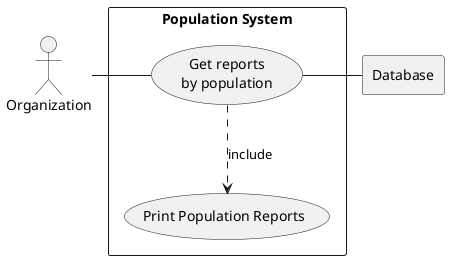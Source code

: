 @startuml

actor Org as "Organization"

rectangle Database

rectangle "Population System" {
    usecase UC as "Get reports
    by population"

    usecase UCa as "Print Population Reports"

    Org - UC
    UC ..> UCa : include
    UC - Database
}

@enduml